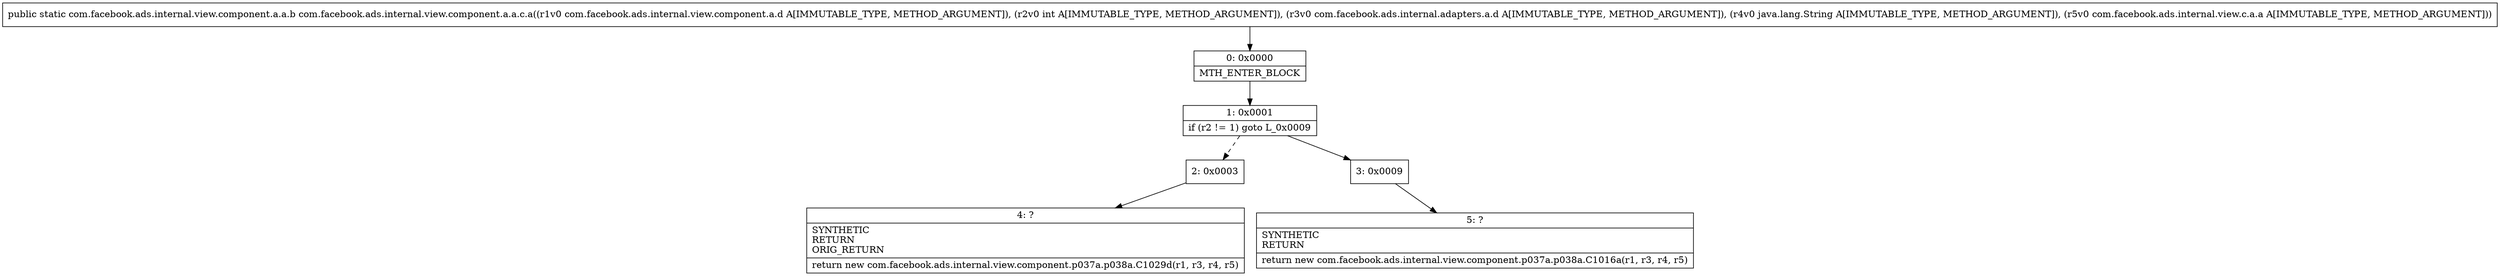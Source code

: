 digraph "CFG forcom.facebook.ads.internal.view.component.a.a.c.a(Lcom\/facebook\/ads\/internal\/view\/component\/a\/d;ILcom\/facebook\/ads\/internal\/adapters\/a\/d;Ljava\/lang\/String;Lcom\/facebook\/ads\/internal\/view\/c\/a\/a;)Lcom\/facebook\/ads\/internal\/view\/component\/a\/a\/b;" {
Node_0 [shape=record,label="{0\:\ 0x0000|MTH_ENTER_BLOCK\l}"];
Node_1 [shape=record,label="{1\:\ 0x0001|if (r2 != 1) goto L_0x0009\l}"];
Node_2 [shape=record,label="{2\:\ 0x0003}"];
Node_3 [shape=record,label="{3\:\ 0x0009}"];
Node_4 [shape=record,label="{4\:\ ?|SYNTHETIC\lRETURN\lORIG_RETURN\l|return new com.facebook.ads.internal.view.component.p037a.p038a.C1029d(r1, r3, r4, r5)\l}"];
Node_5 [shape=record,label="{5\:\ ?|SYNTHETIC\lRETURN\l|return new com.facebook.ads.internal.view.component.p037a.p038a.C1016a(r1, r3, r4, r5)\l}"];
MethodNode[shape=record,label="{public static com.facebook.ads.internal.view.component.a.a.b com.facebook.ads.internal.view.component.a.a.c.a((r1v0 com.facebook.ads.internal.view.component.a.d A[IMMUTABLE_TYPE, METHOD_ARGUMENT]), (r2v0 int A[IMMUTABLE_TYPE, METHOD_ARGUMENT]), (r3v0 com.facebook.ads.internal.adapters.a.d A[IMMUTABLE_TYPE, METHOD_ARGUMENT]), (r4v0 java.lang.String A[IMMUTABLE_TYPE, METHOD_ARGUMENT]), (r5v0 com.facebook.ads.internal.view.c.a.a A[IMMUTABLE_TYPE, METHOD_ARGUMENT])) }"];
MethodNode -> Node_0;
Node_0 -> Node_1;
Node_1 -> Node_2[style=dashed];
Node_1 -> Node_3;
Node_2 -> Node_4;
Node_3 -> Node_5;
}

